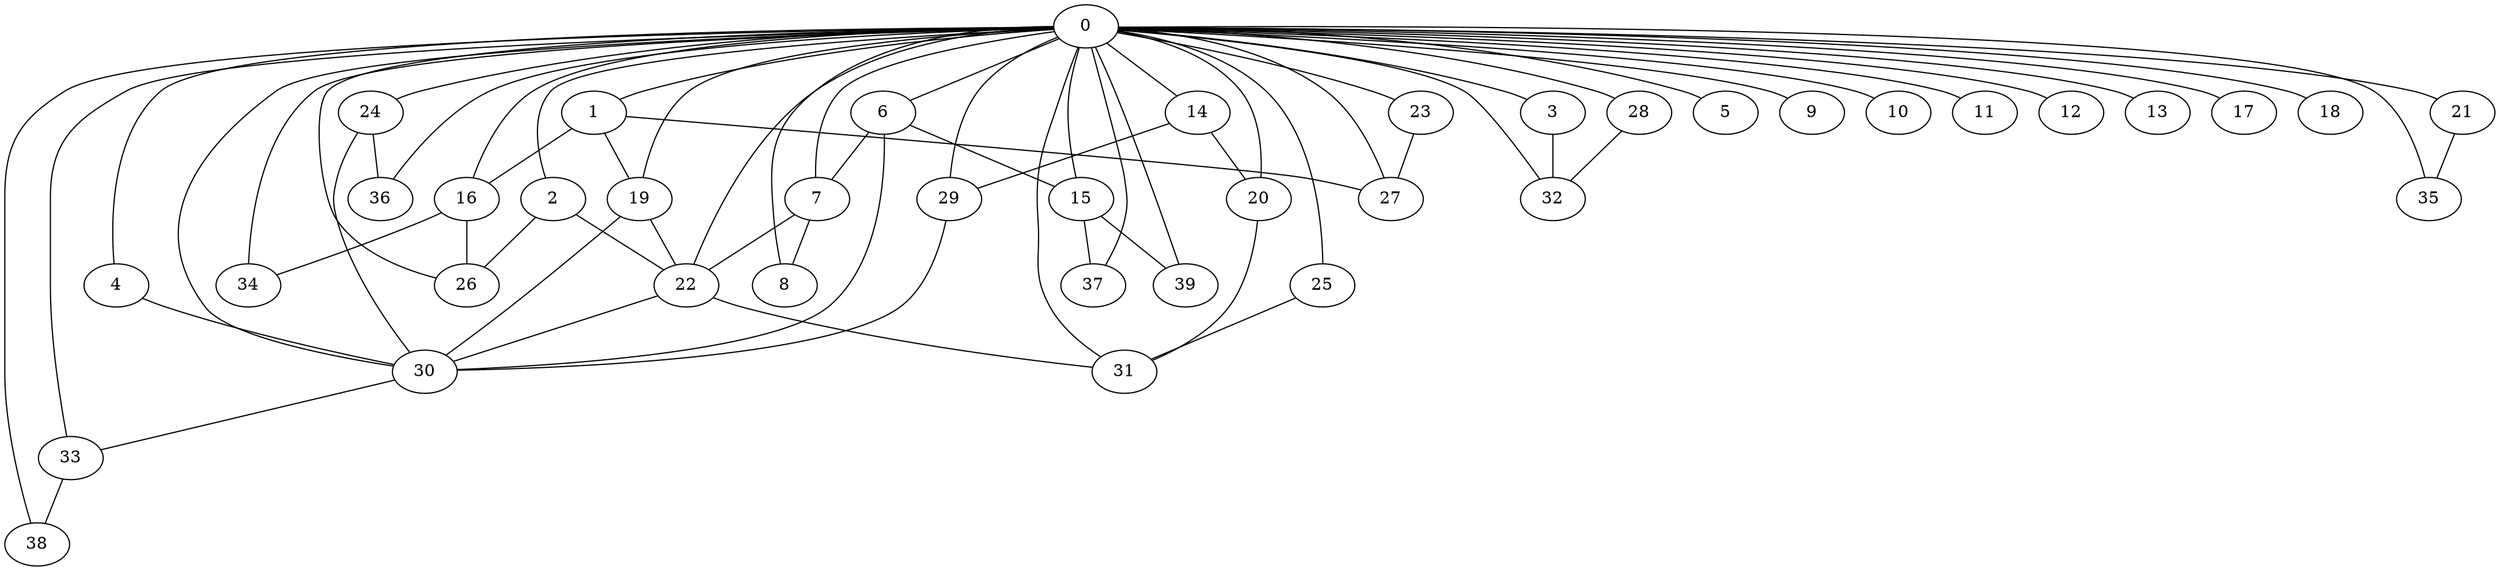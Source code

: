 
graph graphname {
    0 -- 1
0 -- 2
0 -- 3
0 -- 4
0 -- 5
0 -- 6
0 -- 7
0 -- 8
0 -- 9
0 -- 10
0 -- 11
0 -- 12
0 -- 13
0 -- 14
0 -- 15
0 -- 16
0 -- 17
0 -- 18
0 -- 19
0 -- 20
0 -- 21
0 -- 22
0 -- 23
0 -- 24
0 -- 25
0 -- 26
0 -- 27
0 -- 28
0 -- 29
0 -- 30
0 -- 31
0 -- 32
0 -- 33
0 -- 34
0 -- 35
0 -- 36
0 -- 37
0 -- 38
0 -- 39
1 -- 16
1 -- 19
1 -- 27
2 -- 22
2 -- 26
3 -- 32
4 -- 30
6 -- 7
6 -- 15
6 -- 30
7 -- 22
7 -- 8
14 -- 20
14 -- 29
15 -- 39
15 -- 37
16 -- 26
16 -- 34
19 -- 22
19 -- 30
20 -- 31
21 -- 35
22 -- 31
22 -- 30
23 -- 27
24 -- 30
24 -- 36
25 -- 31
28 -- 32
29 -- 30
30 -- 33
33 -- 38

}
